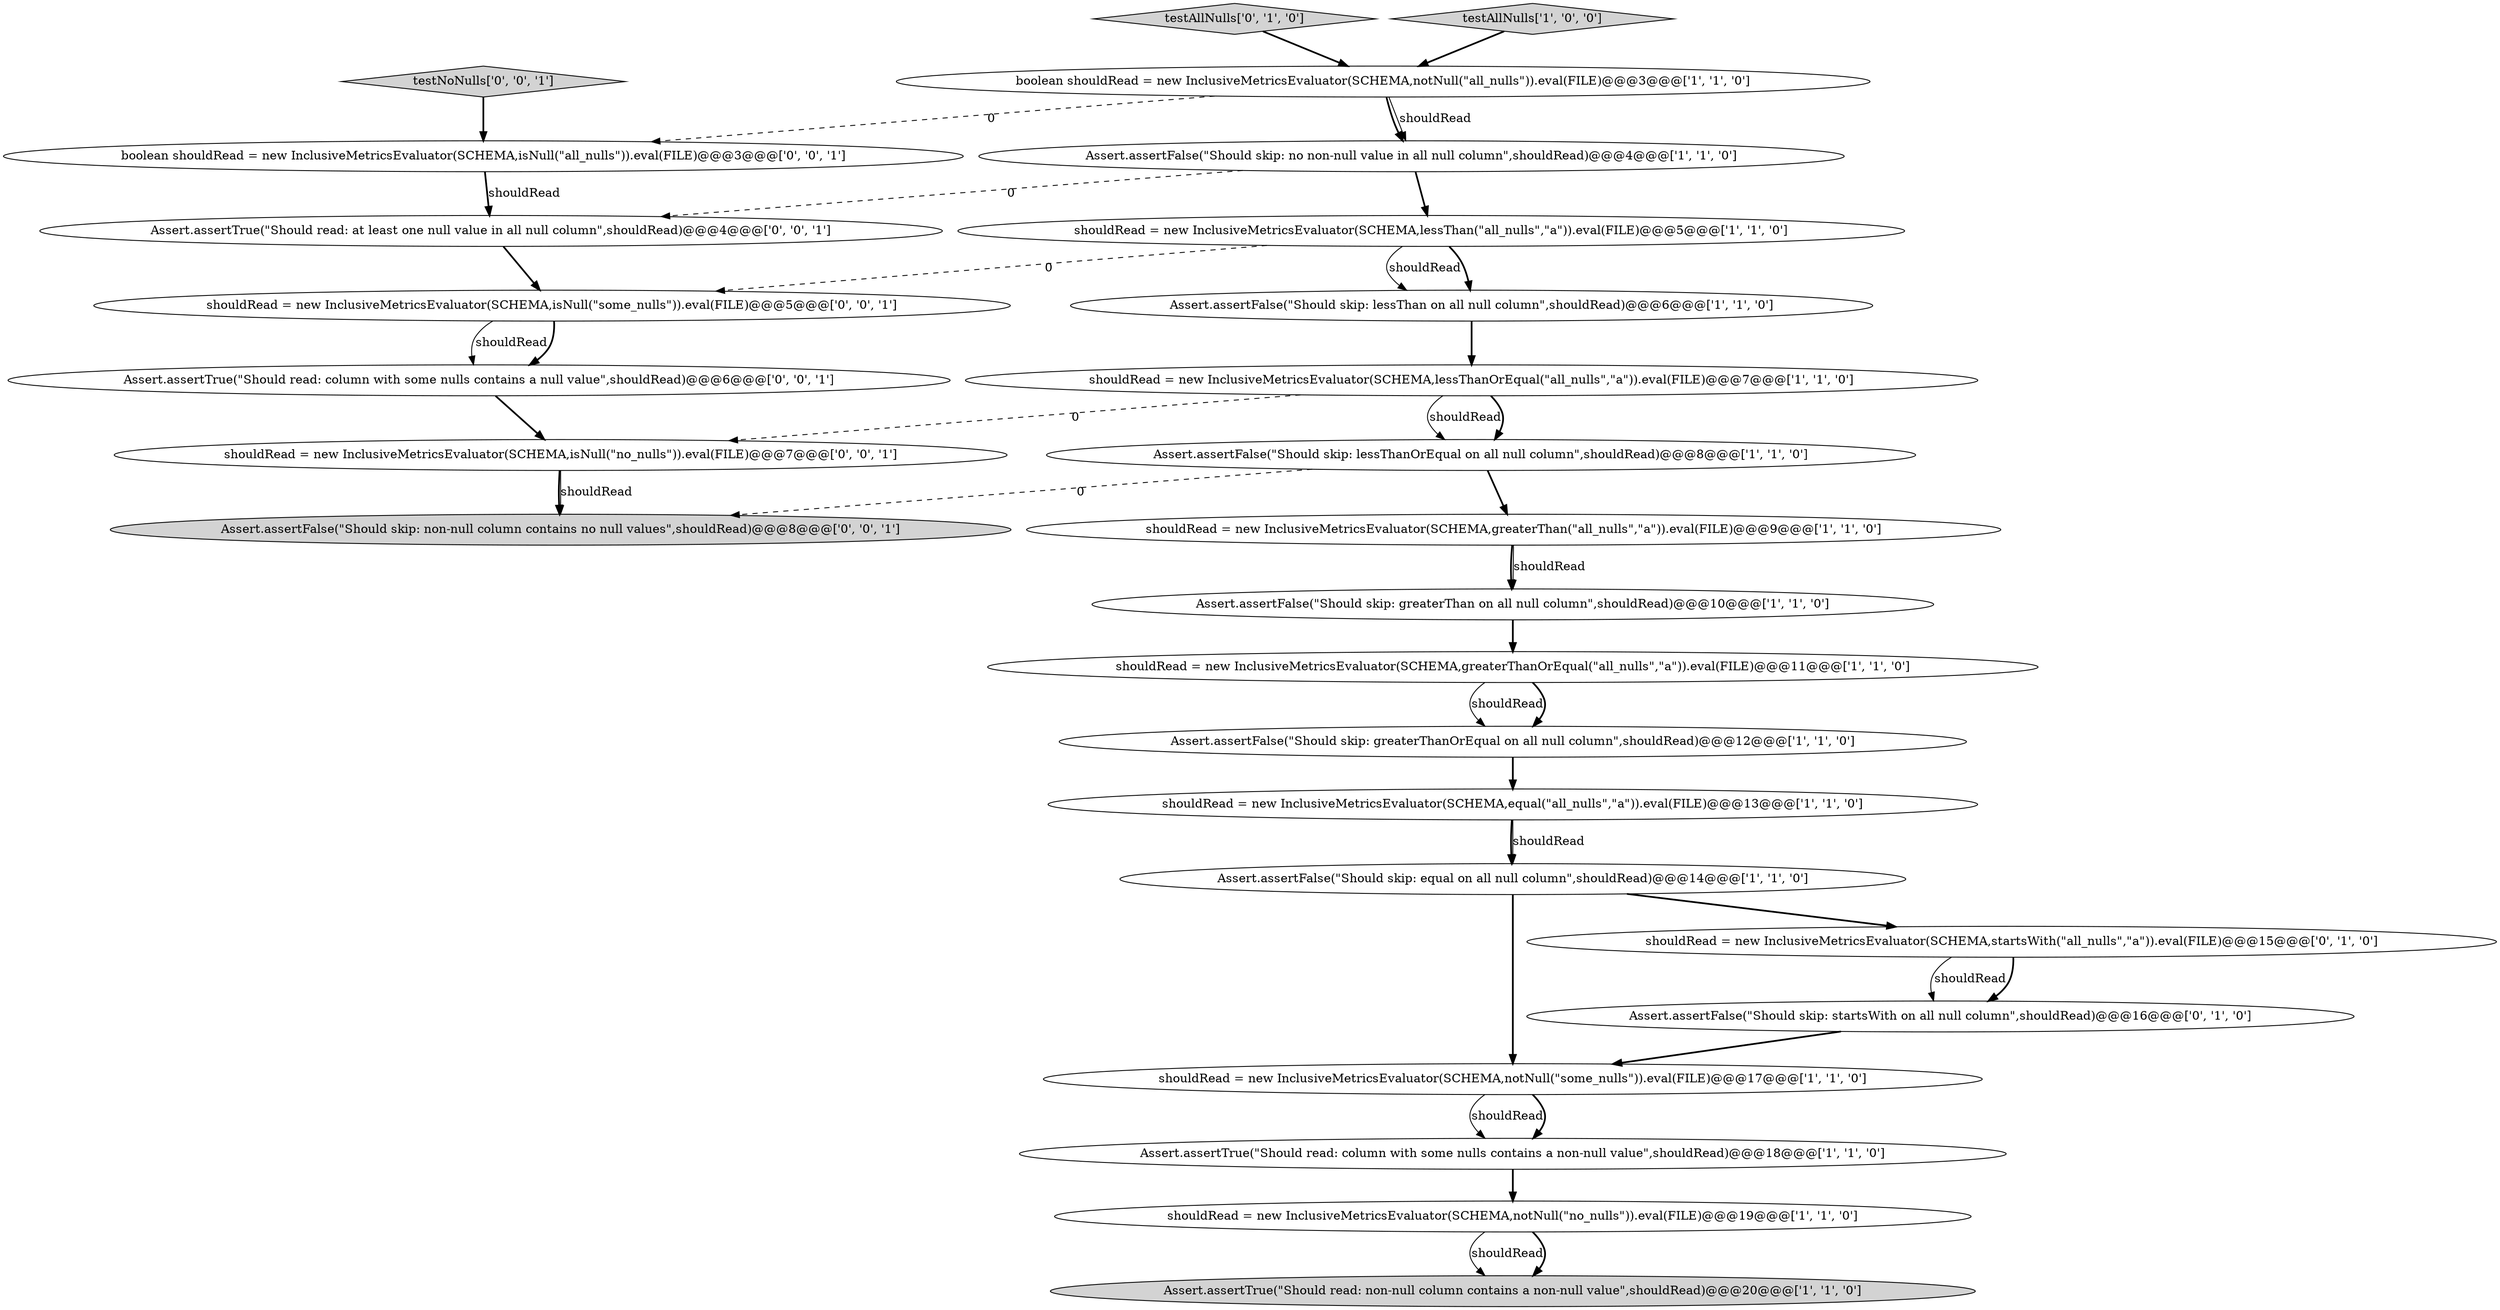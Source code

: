digraph {
5 [style = filled, label = "shouldRead = new InclusiveMetricsEvaluator(SCHEMA,notNull(\"some_nulls\")).eval(FILE)@@@17@@@['1', '1', '0']", fillcolor = white, shape = ellipse image = "AAA0AAABBB1BBB"];
7 [style = filled, label = "shouldRead = new InclusiveMetricsEvaluator(SCHEMA,lessThanOrEqual(\"all_nulls\",\"a\")).eval(FILE)@@@7@@@['1', '1', '0']", fillcolor = white, shape = ellipse image = "AAA0AAABBB1BBB"];
4 [style = filled, label = "Assert.assertFalse(\"Should skip: lessThanOrEqual on all null column\",shouldRead)@@@8@@@['1', '1', '0']", fillcolor = white, shape = ellipse image = "AAA0AAABBB1BBB"];
1 [style = filled, label = "Assert.assertFalse(\"Should skip: equal on all null column\",shouldRead)@@@14@@@['1', '1', '0']", fillcolor = white, shape = ellipse image = "AAA0AAABBB1BBB"];
20 [style = filled, label = "Assert.assertTrue(\"Should read: column with some nulls contains a null value\",shouldRead)@@@6@@@['0', '0', '1']", fillcolor = white, shape = ellipse image = "AAA0AAABBB3BBB"];
9 [style = filled, label = "shouldRead = new InclusiveMetricsEvaluator(SCHEMA,greaterThanOrEqual(\"all_nulls\",\"a\")).eval(FILE)@@@11@@@['1', '1', '0']", fillcolor = white, shape = ellipse image = "AAA0AAABBB1BBB"];
11 [style = filled, label = "Assert.assertFalse(\"Should skip: greaterThan on all null column\",shouldRead)@@@10@@@['1', '1', '0']", fillcolor = white, shape = ellipse image = "AAA0AAABBB1BBB"];
10 [style = filled, label = "shouldRead = new InclusiveMetricsEvaluator(SCHEMA,equal(\"all_nulls\",\"a\")).eval(FILE)@@@13@@@['1', '1', '0']", fillcolor = white, shape = ellipse image = "AAA0AAABBB1BBB"];
22 [style = filled, label = "shouldRead = new InclusiveMetricsEvaluator(SCHEMA,isNull(\"some_nulls\")).eval(FILE)@@@5@@@['0', '0', '1']", fillcolor = white, shape = ellipse image = "AAA0AAABBB3BBB"];
19 [style = filled, label = "shouldRead = new InclusiveMetricsEvaluator(SCHEMA,startsWith(\"all_nulls\",\"a\")).eval(FILE)@@@15@@@['0', '1', '0']", fillcolor = white, shape = ellipse image = "AAA1AAABBB2BBB"];
17 [style = filled, label = "testAllNulls['0', '1', '0']", fillcolor = lightgray, shape = diamond image = "AAA0AAABBB2BBB"];
25 [style = filled, label = "Assert.assertFalse(\"Should skip: non-null column contains no null values\",shouldRead)@@@8@@@['0', '0', '1']", fillcolor = lightgray, shape = ellipse image = "AAA0AAABBB3BBB"];
6 [style = filled, label = "Assert.assertFalse(\"Should skip: no non-null value in all null column\",shouldRead)@@@4@@@['1', '1', '0']", fillcolor = white, shape = ellipse image = "AAA0AAABBB1BBB"];
13 [style = filled, label = "shouldRead = new InclusiveMetricsEvaluator(SCHEMA,lessThan(\"all_nulls\",\"a\")).eval(FILE)@@@5@@@['1', '1', '0']", fillcolor = white, shape = ellipse image = "AAA0AAABBB1BBB"];
21 [style = filled, label = "Assert.assertTrue(\"Should read: at least one null value in all null column\",shouldRead)@@@4@@@['0', '0', '1']", fillcolor = white, shape = ellipse image = "AAA0AAABBB3BBB"];
16 [style = filled, label = "testAllNulls['1', '0', '0']", fillcolor = lightgray, shape = diamond image = "AAA0AAABBB1BBB"];
26 [style = filled, label = "shouldRead = new InclusiveMetricsEvaluator(SCHEMA,isNull(\"no_nulls\")).eval(FILE)@@@7@@@['0', '0', '1']", fillcolor = white, shape = ellipse image = "AAA0AAABBB3BBB"];
14 [style = filled, label = "Assert.assertFalse(\"Should skip: greaterThanOrEqual on all null column\",shouldRead)@@@12@@@['1', '1', '0']", fillcolor = white, shape = ellipse image = "AAA0AAABBB1BBB"];
2 [style = filled, label = "Assert.assertFalse(\"Should skip: lessThan on all null column\",shouldRead)@@@6@@@['1', '1', '0']", fillcolor = white, shape = ellipse image = "AAA0AAABBB1BBB"];
0 [style = filled, label = "shouldRead = new InclusiveMetricsEvaluator(SCHEMA,greaterThan(\"all_nulls\",\"a\")).eval(FILE)@@@9@@@['1', '1', '0']", fillcolor = white, shape = ellipse image = "AAA0AAABBB1BBB"];
12 [style = filled, label = "boolean shouldRead = new InclusiveMetricsEvaluator(SCHEMA,notNull(\"all_nulls\")).eval(FILE)@@@3@@@['1', '1', '0']", fillcolor = white, shape = ellipse image = "AAA0AAABBB1BBB"];
23 [style = filled, label = "testNoNulls['0', '0', '1']", fillcolor = lightgray, shape = diamond image = "AAA0AAABBB3BBB"];
18 [style = filled, label = "Assert.assertFalse(\"Should skip: startsWith on all null column\",shouldRead)@@@16@@@['0', '1', '0']", fillcolor = white, shape = ellipse image = "AAA1AAABBB2BBB"];
8 [style = filled, label = "Assert.assertTrue(\"Should read: non-null column contains a non-null value\",shouldRead)@@@20@@@['1', '1', '0']", fillcolor = lightgray, shape = ellipse image = "AAA0AAABBB1BBB"];
15 [style = filled, label = "shouldRead = new InclusiveMetricsEvaluator(SCHEMA,notNull(\"no_nulls\")).eval(FILE)@@@19@@@['1', '1', '0']", fillcolor = white, shape = ellipse image = "AAA0AAABBB1BBB"];
3 [style = filled, label = "Assert.assertTrue(\"Should read: column with some nulls contains a non-null value\",shouldRead)@@@18@@@['1', '1', '0']", fillcolor = white, shape = ellipse image = "AAA0AAABBB1BBB"];
24 [style = filled, label = "boolean shouldRead = new InclusiveMetricsEvaluator(SCHEMA,isNull(\"all_nulls\")).eval(FILE)@@@3@@@['0', '0', '1']", fillcolor = white, shape = ellipse image = "AAA0AAABBB3BBB"];
15->8 [style = solid, label="shouldRead"];
24->21 [style = bold, label=""];
13->2 [style = solid, label="shouldRead"];
19->18 [style = solid, label="shouldRead"];
22->20 [style = solid, label="shouldRead"];
21->22 [style = bold, label=""];
23->24 [style = bold, label=""];
2->7 [style = bold, label=""];
13->22 [style = dashed, label="0"];
18->5 [style = bold, label=""];
11->9 [style = bold, label=""];
6->13 [style = bold, label=""];
17->12 [style = bold, label=""];
9->14 [style = solid, label="shouldRead"];
22->20 [style = bold, label=""];
0->11 [style = bold, label=""];
4->25 [style = dashed, label="0"];
12->24 [style = dashed, label="0"];
7->4 [style = solid, label="shouldRead"];
5->3 [style = solid, label="shouldRead"];
16->12 [style = bold, label=""];
10->1 [style = bold, label=""];
26->25 [style = bold, label=""];
7->4 [style = bold, label=""];
9->14 [style = bold, label=""];
3->15 [style = bold, label=""];
1->19 [style = bold, label=""];
26->25 [style = solid, label="shouldRead"];
0->11 [style = solid, label="shouldRead"];
6->21 [style = dashed, label="0"];
10->1 [style = solid, label="shouldRead"];
5->3 [style = bold, label=""];
13->2 [style = bold, label=""];
14->10 [style = bold, label=""];
7->26 [style = dashed, label="0"];
15->8 [style = bold, label=""];
19->18 [style = bold, label=""];
20->26 [style = bold, label=""];
24->21 [style = solid, label="shouldRead"];
4->0 [style = bold, label=""];
12->6 [style = bold, label=""];
1->5 [style = bold, label=""];
12->6 [style = solid, label="shouldRead"];
}
